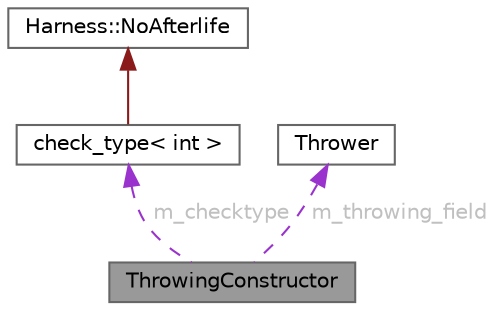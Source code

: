 digraph "ThrowingConstructor"
{
 // LATEX_PDF_SIZE
  bgcolor="transparent";
  edge [fontname=Helvetica,fontsize=10,labelfontname=Helvetica,labelfontsize=10];
  node [fontname=Helvetica,fontsize=10,shape=box,height=0.2,width=0.4];
  Node1 [id="Node000001",label="ThrowingConstructor",height=0.2,width=0.4,color="gray40", fillcolor="grey60", style="filled", fontcolor="black",tooltip=" "];
  Node2 -> Node1 [id="edge1_Node000001_Node000002",dir="back",color="darkorchid3",style="dashed",tooltip=" ",label=" m_checktype",fontcolor="grey" ];
  Node2 [id="Node000002",label="check_type\< int \>",height=0.2,width=0.4,color="gray40", fillcolor="white", style="filled",URL="$classcheck__type.html",tooltip=" "];
  Node3 -> Node2 [id="edge2_Node000002_Node000003",dir="back",color="firebrick4",style="solid",tooltip=" "];
  Node3 [id="Node000003",label="Harness::NoAfterlife",height=0.2,width=0.4,color="gray40", fillcolor="white", style="filled",URL="$class_harness_1_1_no_afterlife.html",tooltip="Base class that asserts that no operations are made with the object after its destruction."];
  Node4 -> Node1 [id="edge3_Node000001_Node000004",dir="back",color="darkorchid3",style="dashed",tooltip=" ",label=" m_throwing_field",fontcolor="grey" ];
  Node4 [id="Node000004",label="Thrower",height=0.2,width=0.4,color="gray40", fillcolor="white", style="filled",URL="$class_thrower.html",tooltip=" "];
}

